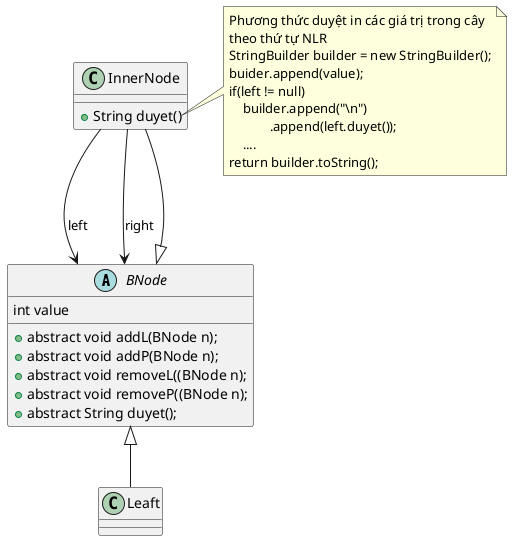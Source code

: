 @startuml
'https://plantuml.com/class-diagram

abstract class BNode{
    int value
    +abstract void addL(BNode n);
    +abstract void addP(BNode n);
    +abstract void removeL((BNode n);
    +abstract void removeP((BNode n);
    +abstract String duyet();
}
BNode <|-- InnerNode
BNode <|-- Leaft
InnerNode --> BNode:left
InnerNode --> BNode:right

class InnerNode{
    +String duyet()
}
note right of InnerNode::duyet()
    Phương thức duyệt in các giá trị trong cây
    theo thứ tự NLR
    StringBuilder builder = new StringBuilder();
    buider.append(value);
    if(left != null)
        builder.append("\n")
                .append(left.duyet());
        ....
    return builder.toString();
end note
@enduml